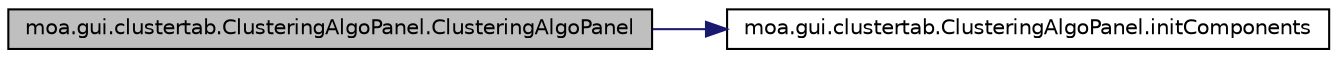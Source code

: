 digraph G
{
  edge [fontname="Helvetica",fontsize="10",labelfontname="Helvetica",labelfontsize="10"];
  node [fontname="Helvetica",fontsize="10",shape=record];
  rankdir=LR;
  Node1 [label="moa.gui.clustertab.ClusteringAlgoPanel.ClusteringAlgoPanel",height=0.2,width=0.4,color="black", fillcolor="grey75", style="filled" fontcolor="black"];
  Node1 -> Node2 [color="midnightblue",fontsize="10",style="solid",fontname="Helvetica"];
  Node2 [label="moa.gui.clustertab.ClusteringAlgoPanel.initComponents",height=0.2,width=0.4,color="black", fillcolor="white", style="filled",URL="$classmoa_1_1gui_1_1clustertab_1_1ClusteringAlgoPanel.html#abb84d902e2f9fa82c76c32a946f79bca",tooltip="This method is called from within the constructor to initialize the form."];
}
